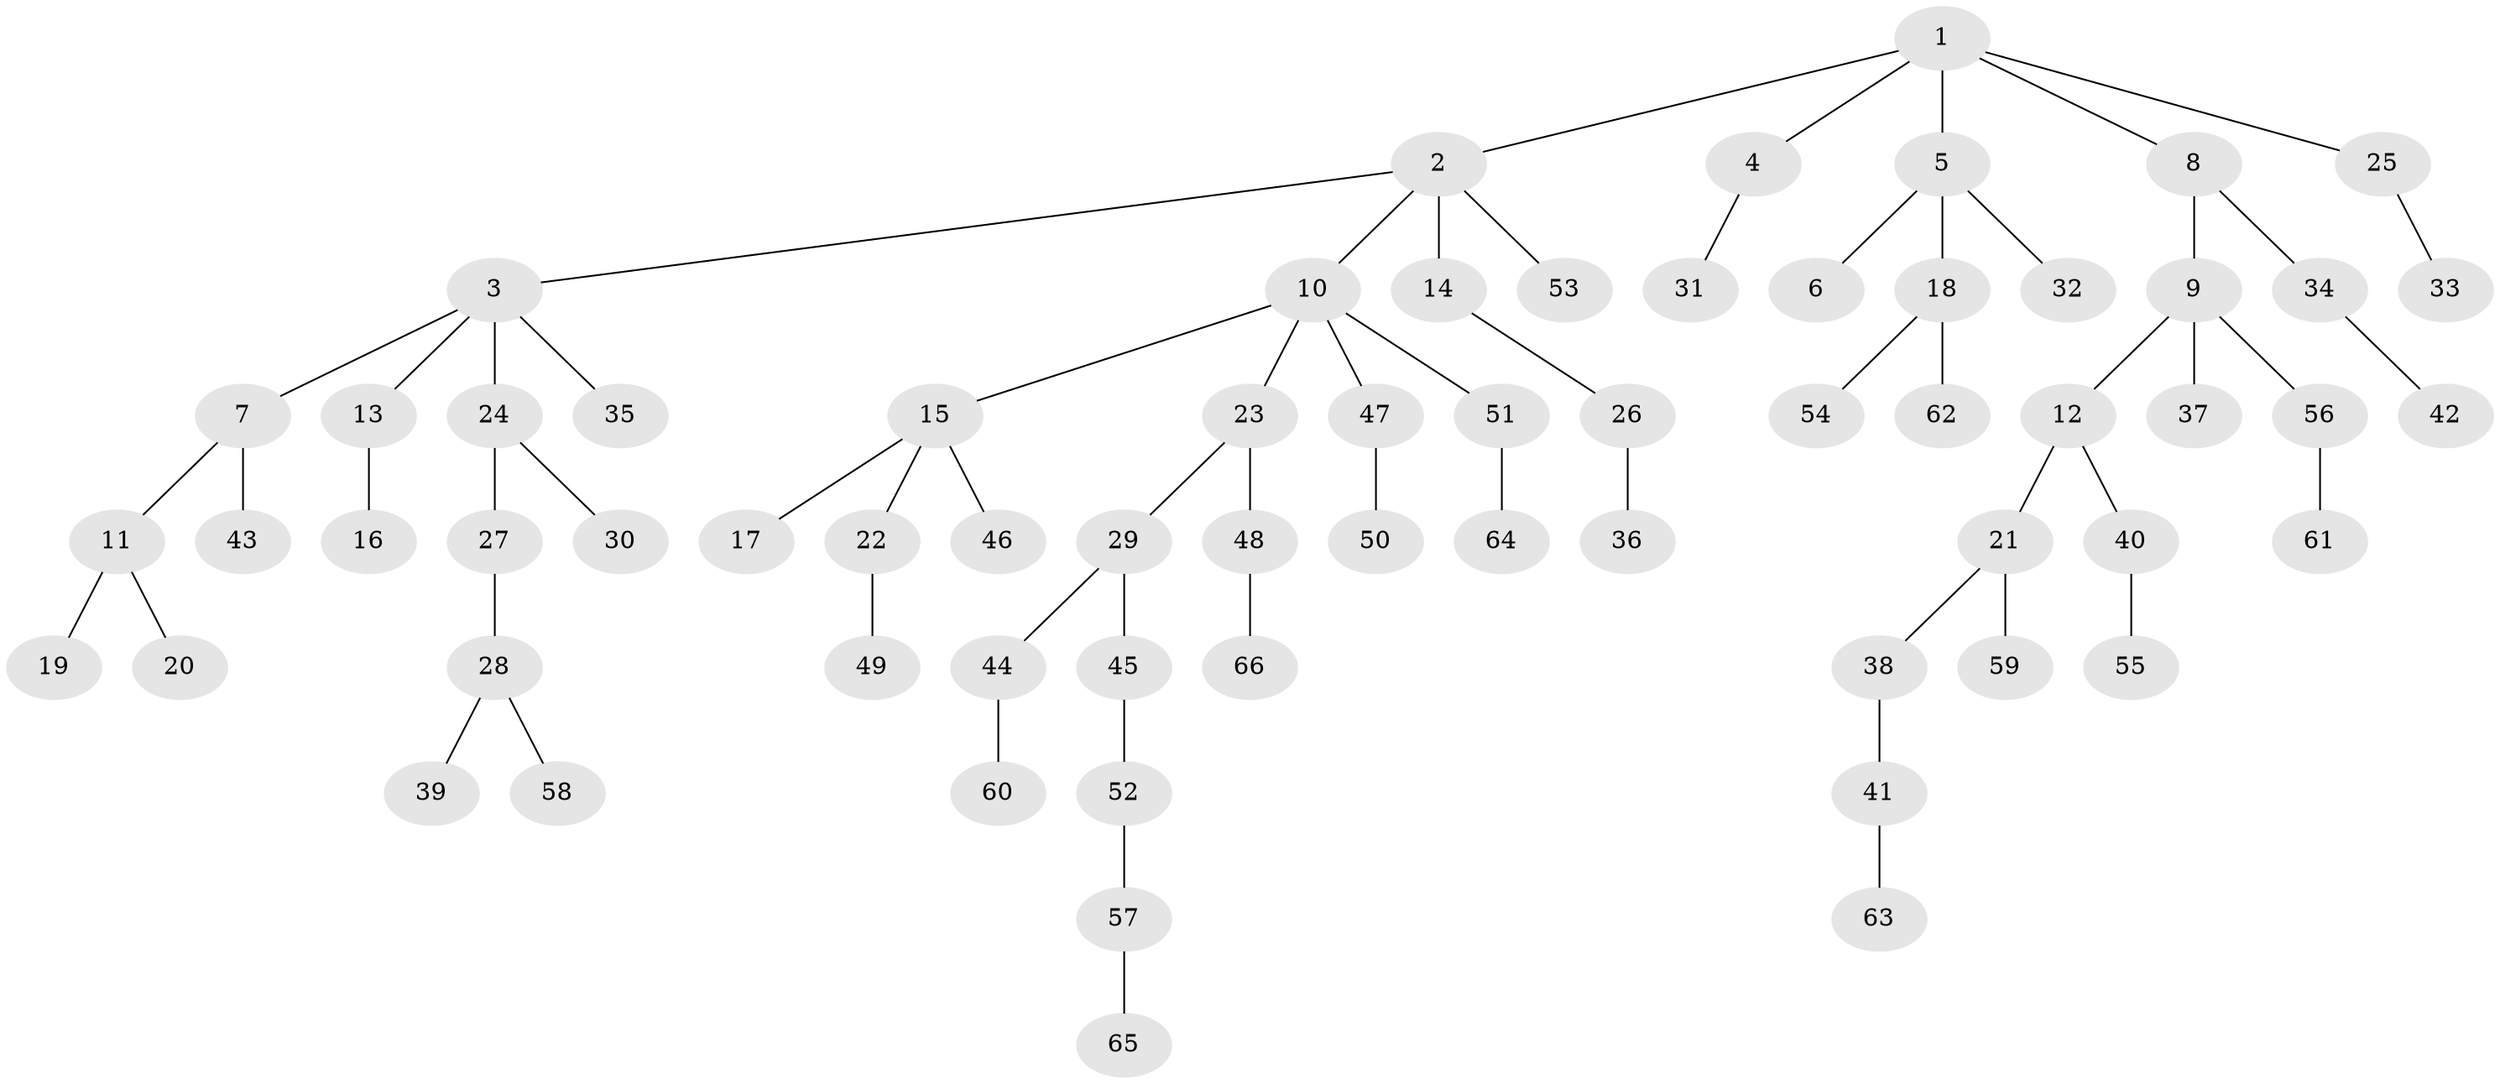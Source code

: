 // coarse degree distribution, {5: 0.07407407407407407, 4: 0.07407407407407407, 2: 0.25925925925925924, 1: 0.5185185185185185, 3: 0.07407407407407407}
// Generated by graph-tools (version 1.1) at 2025/37/03/04/25 23:37:21]
// undirected, 66 vertices, 65 edges
graph export_dot {
  node [color=gray90,style=filled];
  1;
  2;
  3;
  4;
  5;
  6;
  7;
  8;
  9;
  10;
  11;
  12;
  13;
  14;
  15;
  16;
  17;
  18;
  19;
  20;
  21;
  22;
  23;
  24;
  25;
  26;
  27;
  28;
  29;
  30;
  31;
  32;
  33;
  34;
  35;
  36;
  37;
  38;
  39;
  40;
  41;
  42;
  43;
  44;
  45;
  46;
  47;
  48;
  49;
  50;
  51;
  52;
  53;
  54;
  55;
  56;
  57;
  58;
  59;
  60;
  61;
  62;
  63;
  64;
  65;
  66;
  1 -- 2;
  1 -- 4;
  1 -- 5;
  1 -- 8;
  1 -- 25;
  2 -- 3;
  2 -- 10;
  2 -- 14;
  2 -- 53;
  3 -- 7;
  3 -- 13;
  3 -- 24;
  3 -- 35;
  4 -- 31;
  5 -- 6;
  5 -- 18;
  5 -- 32;
  7 -- 11;
  7 -- 43;
  8 -- 9;
  8 -- 34;
  9 -- 12;
  9 -- 37;
  9 -- 56;
  10 -- 15;
  10 -- 23;
  10 -- 47;
  10 -- 51;
  11 -- 19;
  11 -- 20;
  12 -- 21;
  12 -- 40;
  13 -- 16;
  14 -- 26;
  15 -- 17;
  15 -- 22;
  15 -- 46;
  18 -- 54;
  18 -- 62;
  21 -- 38;
  21 -- 59;
  22 -- 49;
  23 -- 29;
  23 -- 48;
  24 -- 27;
  24 -- 30;
  25 -- 33;
  26 -- 36;
  27 -- 28;
  28 -- 39;
  28 -- 58;
  29 -- 44;
  29 -- 45;
  34 -- 42;
  38 -- 41;
  40 -- 55;
  41 -- 63;
  44 -- 60;
  45 -- 52;
  47 -- 50;
  48 -- 66;
  51 -- 64;
  52 -- 57;
  56 -- 61;
  57 -- 65;
}
